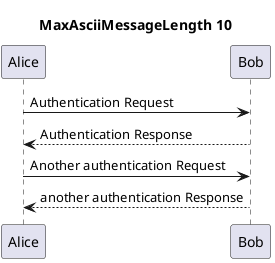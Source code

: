 @startuml
title MaxAsciiMessageLength 10

skinparam MaxAsciiMessageLength 10

Alice -> Bob: Authentication Request
Bob --> Alice: Authentication Response

Alice -> Bob: Another authentication Request
Alice <-- Bob: another authentication Response
@enduml